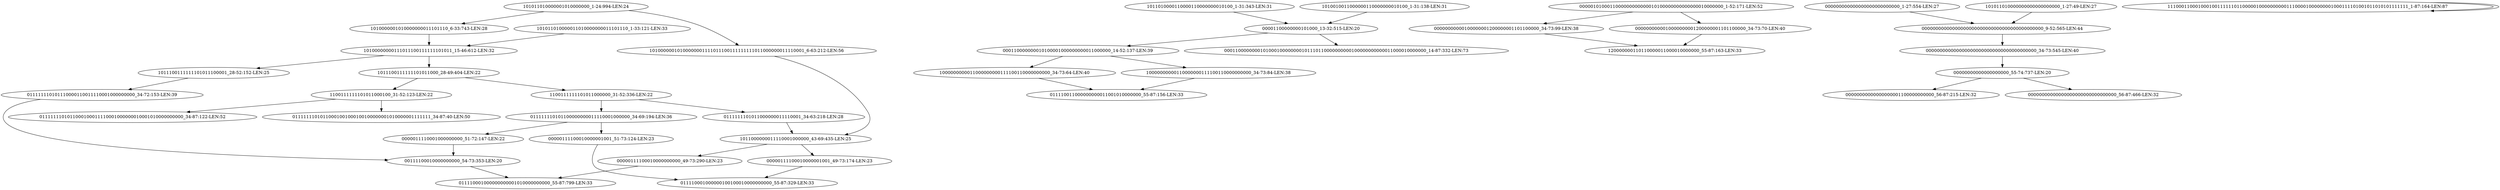 digraph G {
    "1011100111111101011100001_28-52:152-LEN:25" -> "011111110101110000110011110001000000000_34-72:153-LEN:39";
    "101011010000001010000000_1-24:994-LEN:24" -> "1010000001010000000011101110_6-33:743-LEN:28";
    "101011010000001010000000_1-24:994-LEN:24" -> "10100000010100000001111011100111111111011000000011110001_6-63:212-LEN:56";
    "10100000000111011100111111101011_15-46:612-LEN:32" -> "1011100111111101011100001_28-52:152-LEN:25";
    "10100000000111011100111111101011_15-46:612-LEN:32" -> "1011100111111101011000_28-49:404-LEN:22";
    "0111111101011000000011110001_34-63:218-LEN:28" -> "1011000000011110001000000_43-69:435-LEN:25";
    "000110000000010100001000000000011000000_14-52:137-LEN:39" -> "1000000000011000000000111100110000000000_34-73:64-LEN:40";
    "000110000000010100001000000000011000000_14-52:137-LEN:39" -> "10000000000110000000111100110000000000_34-73:84-LEN:38";
    "00000000000100000001200000001101100000_34-73:99-LEN:38" -> "120000000110110000011000010000000_55-87:163-LEN:33";
    "011111110101100000000011110001000000_34-69:194-LEN:36" -> "0000011110001000000000_51-72:147-LEN:22";
    "011111110101100000000011110001000000_34-69:194-LEN:36" -> "00000111100010000001001_51-73:124-LEN:23";
    "1000000000011000000000111100110000000000_34-73:64-LEN:40" -> "011110011000000000011001010000000_55-87:156-LEN:33";
    "000000000000000000000000000_1-27:554-LEN:27" -> "00000000000000000000000000000000000000000000_9-52:565-LEN:44";
    "00000000000000000000_55-74:737-LEN:20" -> "00000000000000000001100000000000_56-87:215-LEN:32";
    "00000000000000000000_55-74:737-LEN:20" -> "00000000000000000000000000000000_56-87:466-LEN:32";
    "1100111111101011000100_31-52:123-LEN:22" -> "01111111010110001001000100100000001010000001111111_34-87:40-LEN:50";
    "1100111111101011000100_31-52:123-LEN:22" -> "0111111101011000100011110001000000010001010000000000_34-87:122-LEN:52";
    "101011010000011010000000011101110_1-33:121-LEN:33" -> "10100000000111011100111111101011_15-46:612-LEN:32";
    "0000011110001000000000_51-72:147-LEN:22" -> "00111100010000000000_54-73:353-LEN:20";
    "0000000000010000000001200000001101100000_34-73:70-LEN:40" -> "120000000110110000011000010000000_55-87:163-LEN:33";
    "1011000000011110001000000_43-69:435-LEN:25" -> "00000111100010000000000_49-73:290-LEN:23";
    "1011000000011110001000000_43-69:435-LEN:25" -> "00000111100010000001001_49-73:174-LEN:23";
    "0000010100011000000000000010100000000000000010000000_1-52:171-LEN:52" -> "00000000000100000001200000001101100000_34-73:99-LEN:38";
    "0000010100011000000000000010100000000000000010000000_1-52:171-LEN:52" -> "0000000000010000000001200000001101100000_34-73:70-LEN:40";
    "1010000001010000000011101110_6-33:743-LEN:28" -> "10100000000111011100111111101011_15-46:612-LEN:32";
    "10000000000110000000111100110000000000_34-73:84-LEN:38" -> "011110011000000000011001010000000_55-87:156-LEN:33";
    "00000111100010000001001_51-73:124-LEN:23" -> "011110001000000100100010000000000_55-87:329-LEN:33";
    "0000000000000000000000000000000000000000_34-73:545-LEN:40" -> "00000000000000000000_55-74:737-LEN:20";
    "011111110101110000110011110001000000000_34-72:153-LEN:39" -> "00111100010000000000_54-73:353-LEN:20";
    "1011010000110000110000000010100_1-31:343-LEN:31" -> "00001100000000101000_13-32:515-LEN:20";
    "1010010011000000110000000010100_1-31:138-LEN:31" -> "00001100000000101000_13-32:515-LEN:20";
    "111000110001000100111111011000001000000000011100001000000001000111101001011010101111111_1-87:164-LEN:87" -> "111000110001000100111111011000001000000000011100001000000001000111101001011010101111111_1-87:164-LEN:87";
    "1011100111111101011000_28-49:404-LEN:22" -> "1100111111101011000100_31-52:123-LEN:22";
    "1011100111111101011000_28-49:404-LEN:22" -> "1100111111101011000000_31-52:336-LEN:22";
    "00000000000000000000000000000000000000000000_9-52:565-LEN:44" -> "0000000000000000000000000000000000000000_34-73:545-LEN:40";
    "10100000010100000001111011100111111111011000000011110001_6-63:212-LEN:56" -> "1011000000011110001000000_43-69:435-LEN:25";
    "00111100010000000000_54-73:353-LEN:20" -> "011110001000000000001010000000000_55-87:799-LEN:33";
    "00000111100010000000000_49-73:290-LEN:23" -> "011110001000000000001010000000000_55-87:799-LEN:33";
    "00000111100010000001001_49-73:174-LEN:23" -> "011110001000000100100010000000000_55-87:329-LEN:33";
    "1100111111101011000000_31-52:336-LEN:22" -> "0111111101011000000011110001_34-63:218-LEN:28";
    "1100111111101011000000_31-52:336-LEN:22" -> "011111110101100000000011110001000000_34-69:194-LEN:36";
    "101011010000000000000000000_1-27:49-LEN:27" -> "00000000000000000000000000000000000000000000_9-52:565-LEN:44";
    "00001100000000101000_13-32:515-LEN:20" -> "000110000000010100001000000000011000000_14-52:137-LEN:39";
    "00001100000000101000_13-32:515-LEN:20" -> "0001100000000101000100000000101110110000000000100000000000011000010000000_14-87:332-LEN:73";
}
